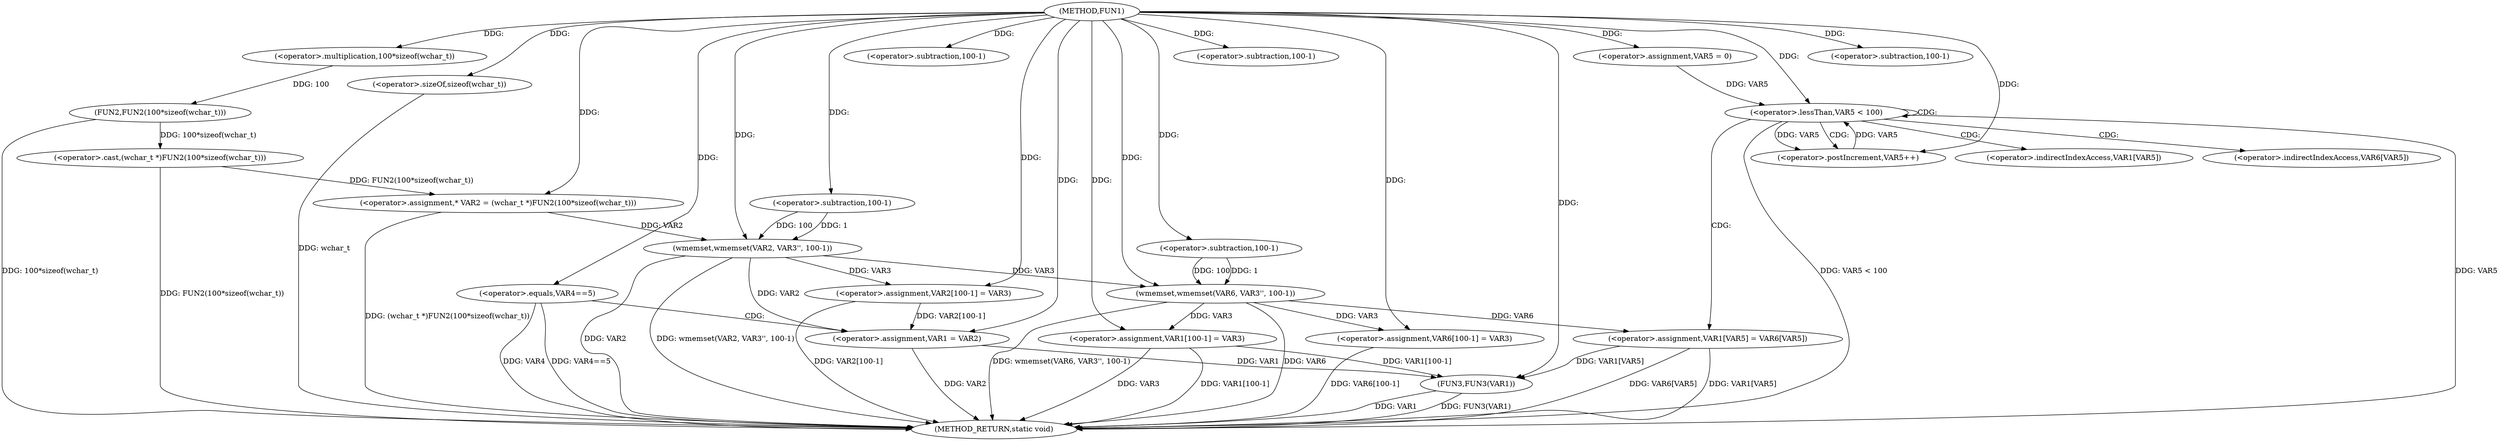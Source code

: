 digraph FUN1 {  
"1000100" [label = "(METHOD,FUN1)" ]
"1000176" [label = "(METHOD_RETURN,static void)" ]
"1000104" [label = "(<operator>.assignment,* VAR2 = (wchar_t *)FUN2(100*sizeof(wchar_t)))" ]
"1000106" [label = "(<operator>.cast,(wchar_t *)FUN2(100*sizeof(wchar_t)))" ]
"1000108" [label = "(FUN2,FUN2(100*sizeof(wchar_t)))" ]
"1000109" [label = "(<operator>.multiplication,100*sizeof(wchar_t))" ]
"1000111" [label = "(<operator>.sizeOf,sizeof(wchar_t))" ]
"1000113" [label = "(wmemset,wmemset(VAR2, VAR3'', 100-1))" ]
"1000116" [label = "(<operator>.subtraction,100-1)" ]
"1000119" [label = "(<operator>.assignment,VAR2[100-1] = VAR3)" ]
"1000122" [label = "(<operator>.subtraction,100-1)" ]
"1000127" [label = "(<operator>.equals,VAR4==5)" ]
"1000131" [label = "(<operator>.assignment,VAR1 = VAR2)" ]
"1000137" [label = "(wmemset,wmemset(VAR6, VAR3'', 100-1))" ]
"1000140" [label = "(<operator>.subtraction,100-1)" ]
"1000143" [label = "(<operator>.assignment,VAR6[100-1] = VAR3)" ]
"1000146" [label = "(<operator>.subtraction,100-1)" ]
"1000151" [label = "(<operator>.assignment,VAR5 = 0)" ]
"1000154" [label = "(<operator>.lessThan,VAR5 < 100)" ]
"1000157" [label = "(<operator>.postIncrement,VAR5++)" ]
"1000160" [label = "(<operator>.assignment,VAR1[VAR5] = VAR6[VAR5])" ]
"1000167" [label = "(<operator>.assignment,VAR1[100-1] = VAR3)" ]
"1000170" [label = "(<operator>.subtraction,100-1)" ]
"1000174" [label = "(FUN3,FUN3(VAR1))" ]
"1000161" [label = "(<operator>.indirectIndexAccess,VAR1[VAR5])" ]
"1000164" [label = "(<operator>.indirectIndexAccess,VAR6[VAR5])" ]
  "1000106" -> "1000176"  [ label = "DDG: FUN2(100*sizeof(wchar_t))"] 
  "1000127" -> "1000176"  [ label = "DDG: VAR4==5"] 
  "1000154" -> "1000176"  [ label = "DDG: VAR5 < 100"] 
  "1000167" -> "1000176"  [ label = "DDG: VAR1[100-1]"] 
  "1000160" -> "1000176"  [ label = "DDG: VAR6[VAR5]"] 
  "1000113" -> "1000176"  [ label = "DDG: VAR2"] 
  "1000154" -> "1000176"  [ label = "DDG: VAR5"] 
  "1000143" -> "1000176"  [ label = "DDG: VAR6[100-1]"] 
  "1000131" -> "1000176"  [ label = "DDG: VAR2"] 
  "1000111" -> "1000176"  [ label = "DDG: wchar_t"] 
  "1000113" -> "1000176"  [ label = "DDG: wmemset(VAR2, VAR3'', 100-1)"] 
  "1000119" -> "1000176"  [ label = "DDG: VAR2[100-1]"] 
  "1000167" -> "1000176"  [ label = "DDG: VAR3"] 
  "1000127" -> "1000176"  [ label = "DDG: VAR4"] 
  "1000137" -> "1000176"  [ label = "DDG: VAR6"] 
  "1000160" -> "1000176"  [ label = "DDG: VAR1[VAR5]"] 
  "1000174" -> "1000176"  [ label = "DDG: FUN3(VAR1)"] 
  "1000137" -> "1000176"  [ label = "DDG: wmemset(VAR6, VAR3'', 100-1)"] 
  "1000104" -> "1000176"  [ label = "DDG: (wchar_t *)FUN2(100*sizeof(wchar_t))"] 
  "1000174" -> "1000176"  [ label = "DDG: VAR1"] 
  "1000108" -> "1000176"  [ label = "DDG: 100*sizeof(wchar_t)"] 
  "1000106" -> "1000104"  [ label = "DDG: FUN2(100*sizeof(wchar_t))"] 
  "1000100" -> "1000104"  [ label = "DDG: "] 
  "1000108" -> "1000106"  [ label = "DDG: 100*sizeof(wchar_t)"] 
  "1000109" -> "1000108"  [ label = "DDG: 100"] 
  "1000100" -> "1000109"  [ label = "DDG: "] 
  "1000100" -> "1000111"  [ label = "DDG: "] 
  "1000104" -> "1000113"  [ label = "DDG: VAR2"] 
  "1000100" -> "1000113"  [ label = "DDG: "] 
  "1000116" -> "1000113"  [ label = "DDG: 100"] 
  "1000116" -> "1000113"  [ label = "DDG: 1"] 
  "1000100" -> "1000116"  [ label = "DDG: "] 
  "1000113" -> "1000119"  [ label = "DDG: VAR3"] 
  "1000100" -> "1000119"  [ label = "DDG: "] 
  "1000100" -> "1000122"  [ label = "DDG: "] 
  "1000100" -> "1000127"  [ label = "DDG: "] 
  "1000113" -> "1000131"  [ label = "DDG: VAR2"] 
  "1000119" -> "1000131"  [ label = "DDG: VAR2[100-1]"] 
  "1000100" -> "1000131"  [ label = "DDG: "] 
  "1000100" -> "1000137"  [ label = "DDG: "] 
  "1000113" -> "1000137"  [ label = "DDG: VAR3"] 
  "1000140" -> "1000137"  [ label = "DDG: 100"] 
  "1000140" -> "1000137"  [ label = "DDG: 1"] 
  "1000100" -> "1000140"  [ label = "DDG: "] 
  "1000137" -> "1000143"  [ label = "DDG: VAR3"] 
  "1000100" -> "1000143"  [ label = "DDG: "] 
  "1000100" -> "1000146"  [ label = "DDG: "] 
  "1000100" -> "1000151"  [ label = "DDG: "] 
  "1000151" -> "1000154"  [ label = "DDG: VAR5"] 
  "1000157" -> "1000154"  [ label = "DDG: VAR5"] 
  "1000100" -> "1000154"  [ label = "DDG: "] 
  "1000154" -> "1000157"  [ label = "DDG: VAR5"] 
  "1000100" -> "1000157"  [ label = "DDG: "] 
  "1000137" -> "1000160"  [ label = "DDG: VAR6"] 
  "1000100" -> "1000167"  [ label = "DDG: "] 
  "1000137" -> "1000167"  [ label = "DDG: VAR3"] 
  "1000100" -> "1000170"  [ label = "DDG: "] 
  "1000167" -> "1000174"  [ label = "DDG: VAR1[100-1]"] 
  "1000131" -> "1000174"  [ label = "DDG: VAR1"] 
  "1000160" -> "1000174"  [ label = "DDG: VAR1[VAR5]"] 
  "1000100" -> "1000174"  [ label = "DDG: "] 
  "1000127" -> "1000131"  [ label = "CDG: "] 
  "1000154" -> "1000154"  [ label = "CDG: "] 
  "1000154" -> "1000161"  [ label = "CDG: "] 
  "1000154" -> "1000160"  [ label = "CDG: "] 
  "1000154" -> "1000164"  [ label = "CDG: "] 
  "1000154" -> "1000157"  [ label = "CDG: "] 
}
